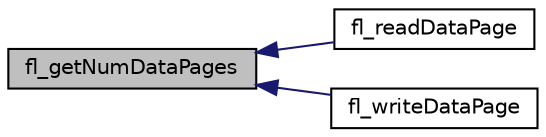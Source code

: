 digraph "fl_getNumDataPages"
{
 // INTERACTIVE_SVG=YES
  edge [fontname="Helvetica",fontsize="10",labelfontname="Helvetica",labelfontsize="10"];
  node [fontname="Helvetica",fontsize="10",shape=record];
  rankdir="LR";
  Node1 [label="fl_getNumDataPages",height=0.2,width=0.4,color="black", fillcolor="grey75", style="filled" fontcolor="black"];
  Node1 -> Node2 [dir="back",color="midnightblue",fontsize="10",style="solid",fontname="Helvetica"];
  Node2 [label="fl_readDataPage",height=0.2,width=0.4,color="black", fillcolor="white", style="filled",URL="$flashlib_8c.html#a224a4e25ebfca097bdc3d674ceaeed43"];
  Node1 -> Node3 [dir="back",color="midnightblue",fontsize="10",style="solid",fontname="Helvetica"];
  Node3 [label="fl_writeDataPage",height=0.2,width=0.4,color="black", fillcolor="white", style="filled",URL="$flashlib_8c.html#a3c30029697e228c4c0e03f1bf9f2e5ce"];
}
